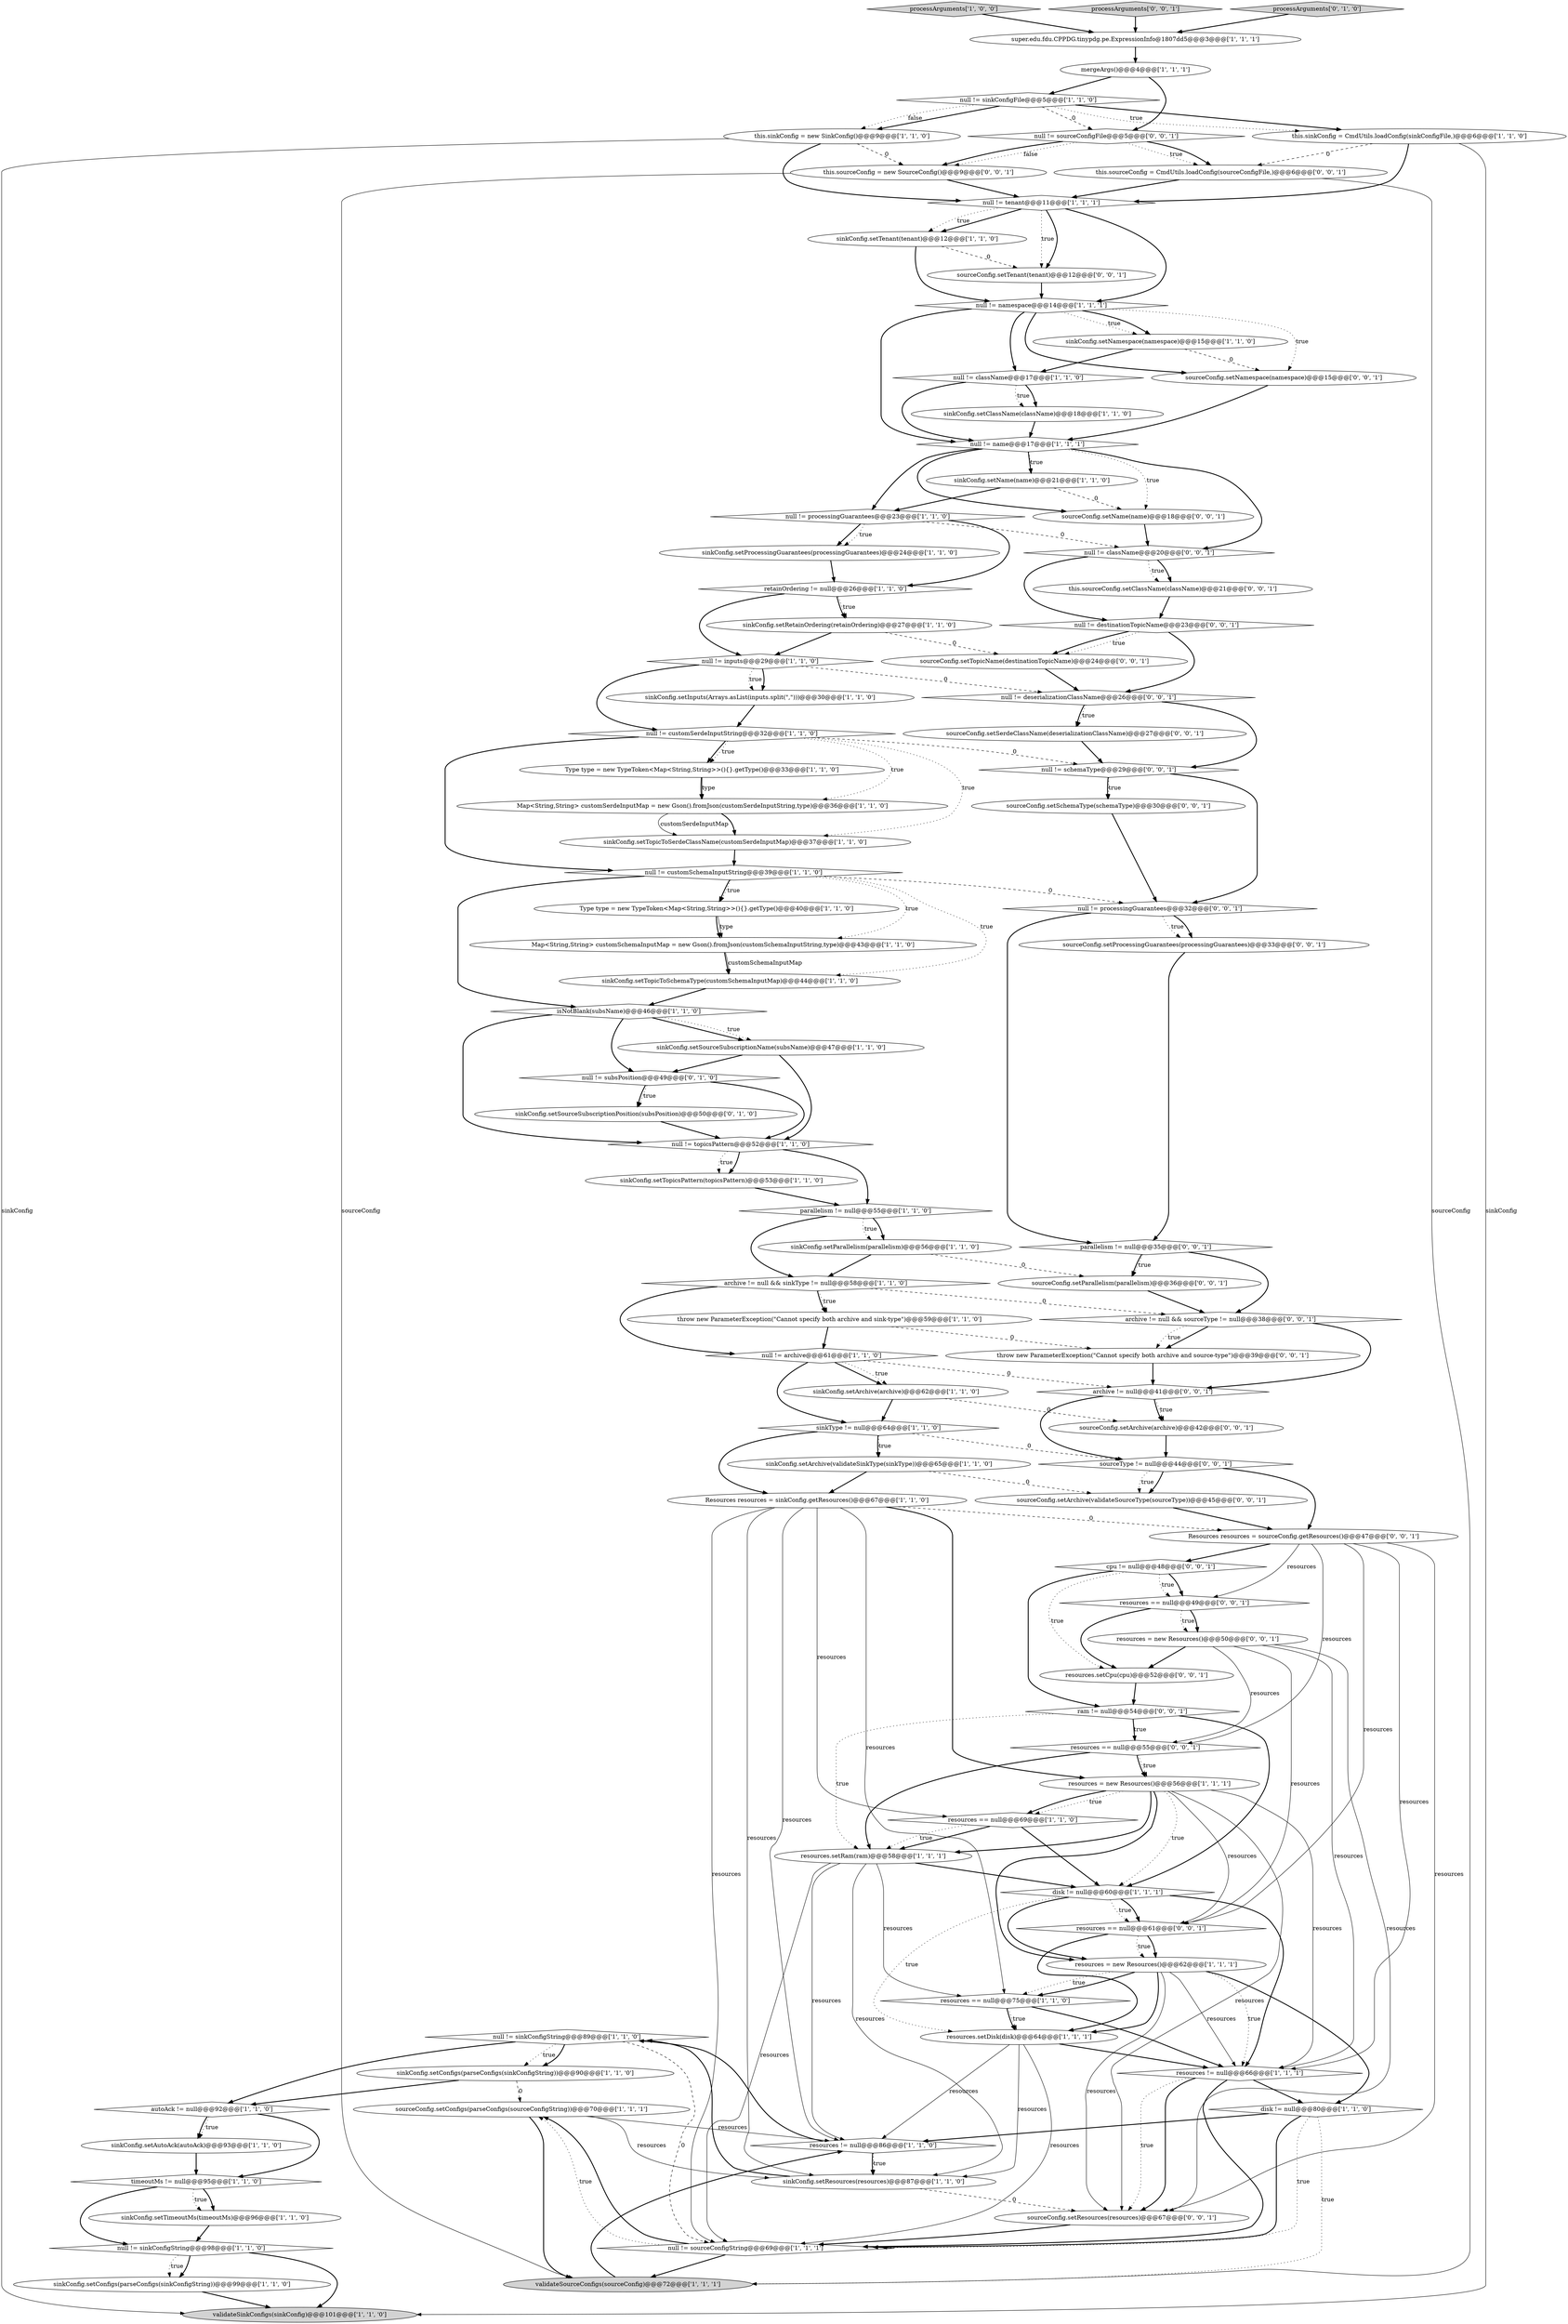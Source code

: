 digraph {
14 [style = filled, label = "null != sinkConfigString@@@89@@@['1', '1', '0']", fillcolor = white, shape = diamond image = "AAA0AAABBB1BBB"];
16 [style = filled, label = "null != sinkConfigString@@@98@@@['1', '1', '0']", fillcolor = white, shape = diamond image = "AAA0AAABBB1BBB"];
73 [style = filled, label = "resources = new Resources()@@@50@@@['0', '0', '1']", fillcolor = white, shape = ellipse image = "AAA0AAABBB3BBB"];
40 [style = filled, label = "resources != null@@@86@@@['1', '1', '0']", fillcolor = white, shape = diamond image = "AAA0AAABBB1BBB"];
36 [style = filled, label = "processArguments['1', '0', '0']", fillcolor = lightgray, shape = diamond image = "AAA0AAABBB1BBB"];
29 [style = filled, label = "disk != null@@@60@@@['1', '1', '1']", fillcolor = white, shape = diamond image = "AAA0AAABBB1BBB"];
17 [style = filled, label = "sinkConfig.setTopicsPattern(topicsPattern)@@@53@@@['1', '1', '0']", fillcolor = white, shape = ellipse image = "AAA0AAABBB1BBB"];
9 [style = filled, label = "throw new ParameterException(\"Cannot specify both archive and sink-type\")@@@59@@@['1', '1', '0']", fillcolor = white, shape = ellipse image = "AAA0AAABBB1BBB"];
13 [style = filled, label = "parallelism != null@@@55@@@['1', '1', '0']", fillcolor = white, shape = diamond image = "AAA0AAABBB1BBB"];
45 [style = filled, label = "sinkConfig.setNamespace(namespace)@@@15@@@['1', '1', '0']", fillcolor = white, shape = ellipse image = "AAA0AAABBB1BBB"];
81 [style = filled, label = "resources == null@@@49@@@['0', '0', '1']", fillcolor = white, shape = diamond image = "AAA0AAABBB3BBB"];
22 [style = filled, label = "null != customSchemaInputString@@@39@@@['1', '1', '0']", fillcolor = white, shape = diamond image = "AAA0AAABBB1BBB"];
54 [style = filled, label = "sinkConfig.setAutoAck(autoAck)@@@93@@@['1', '1', '0']", fillcolor = white, shape = ellipse image = "AAA0AAABBB1BBB"];
99 [style = filled, label = "null != sourceConfigFile@@@5@@@['0', '0', '1']", fillcolor = white, shape = diamond image = "AAA0AAABBB3BBB"];
55 [style = filled, label = "Resources resources = sinkConfig.getResources()@@@67@@@['1', '1', '0']", fillcolor = white, shape = ellipse image = "AAA0AAABBB1BBB"];
59 [style = filled, label = "sinkConfig.setSourceSubscriptionName(subsName)@@@47@@@['1', '1', '0']", fillcolor = white, shape = ellipse image = "AAA0AAABBB1BBB"];
79 [style = filled, label = "resources.setCpu(cpu)@@@52@@@['0', '0', '1']", fillcolor = white, shape = ellipse image = "AAA0AAABBB3BBB"];
30 [style = filled, label = "sinkConfig.setArchive(validateSinkType(sinkType))@@@65@@@['1', '1', '0']", fillcolor = white, shape = ellipse image = "AAA0AAABBB1BBB"];
69 [style = filled, label = "sourceConfig.setNamespace(namespace)@@@15@@@['0', '0', '1']", fillcolor = white, shape = ellipse image = "AAA0AAABBB3BBB"];
70 [style = filled, label = "processArguments['0', '0', '1']", fillcolor = lightgray, shape = diamond image = "AAA0AAABBB3BBB"];
100 [style = filled, label = "archive != null@@@41@@@['0', '0', '1']", fillcolor = white, shape = diamond image = "AAA0AAABBB3BBB"];
3 [style = filled, label = "sinkConfig.setRetainOrdering(retainOrdering)@@@27@@@['1', '1', '0']", fillcolor = white, shape = ellipse image = "AAA0AAABBB1BBB"];
52 [style = filled, label = "resources.setDisk(disk)@@@64@@@['1', '1', '1']", fillcolor = white, shape = ellipse image = "AAA0AAABBB1BBB"];
2 [style = filled, label = "sinkType != null@@@64@@@['1', '1', '0']", fillcolor = white, shape = diamond image = "AAA0AAABBB1BBB"];
85 [style = filled, label = "this.sourceConfig.setClassName(className)@@@21@@@['0', '0', '1']", fillcolor = white, shape = ellipse image = "AAA0AAABBB3BBB"];
91 [style = filled, label = "sourceConfig.setTopicName(destinationTopicName)@@@24@@@['0', '0', '1']", fillcolor = white, shape = ellipse image = "AAA0AAABBB3BBB"];
20 [style = filled, label = "resources != null@@@66@@@['1', '1', '1']", fillcolor = white, shape = diamond image = "AAA0AAABBB1BBB"];
37 [style = filled, label = "null != tenant@@@11@@@['1', '1', '1']", fillcolor = white, shape = diamond image = "AAA0AAABBB1BBB"];
32 [style = filled, label = "super.edu.fdu.CPPDG.tinypdg.pe.ExpressionInfo@1807dd5@@@3@@@['1', '1', '1']", fillcolor = white, shape = ellipse image = "AAA0AAABBB1BBB"];
57 [style = filled, label = "null != topicsPattern@@@52@@@['1', '1', '0']", fillcolor = white, shape = diamond image = "AAA0AAABBB1BBB"];
60 [style = filled, label = "Map<String,String> customSchemaInputMap = new Gson().fromJson(customSchemaInputString,type)@@@43@@@['1', '1', '0']", fillcolor = white, shape = ellipse image = "AAA0AAABBB1BBB"];
84 [style = filled, label = "Resources resources = sourceConfig.getResources()@@@47@@@['0', '0', '1']", fillcolor = white, shape = ellipse image = "AAA0AAABBB3BBB"];
10 [style = filled, label = "sinkConfig.setClassName(className)@@@18@@@['1', '1', '0']", fillcolor = white, shape = ellipse image = "AAA0AAABBB1BBB"];
90 [style = filled, label = "null != className@@@20@@@['0', '0', '1']", fillcolor = white, shape = diamond image = "AAA0AAABBB3BBB"];
43 [style = filled, label = "mergeArgs()@@@4@@@['1', '1', '1']", fillcolor = white, shape = ellipse image = "AAA0AAABBB1BBB"];
53 [style = filled, label = "validateSinkConfigs(sinkConfig)@@@101@@@['1', '1', '0']", fillcolor = lightgray, shape = ellipse image = "AAA0AAABBB1BBB"];
56 [style = filled, label = "sinkConfig.setName(name)@@@21@@@['1', '1', '0']", fillcolor = white, shape = ellipse image = "AAA0AAABBB1BBB"];
82 [style = filled, label = "sourceConfig.setTenant(tenant)@@@12@@@['0', '0', '1']", fillcolor = white, shape = ellipse image = "AAA0AAABBB3BBB"];
62 [style = filled, label = "null != customSerdeInputString@@@32@@@['1', '1', '0']", fillcolor = white, shape = diamond image = "AAA0AAABBB1BBB"];
88 [style = filled, label = "sourceConfig.setParallelism(parallelism)@@@36@@@['0', '0', '1']", fillcolor = white, shape = ellipse image = "AAA0AAABBB3BBB"];
80 [style = filled, label = "sourceConfig.setArchive(validateSourceType(sourceType))@@@45@@@['0', '0', '1']", fillcolor = white, shape = ellipse image = "AAA0AAABBB3BBB"];
8 [style = filled, label = "sinkConfig.setTopicToSerdeClassName(customSerdeInputMap)@@@37@@@['1', '1', '0']", fillcolor = white, shape = ellipse image = "AAA0AAABBB1BBB"];
34 [style = filled, label = "retainOrdering != null@@@26@@@['1', '1', '0']", fillcolor = white, shape = diamond image = "AAA0AAABBB1BBB"];
18 [style = filled, label = "null != sinkConfigFile@@@5@@@['1', '1', '0']", fillcolor = white, shape = diamond image = "AAA0AAABBB1BBB"];
78 [style = filled, label = "resources == null@@@61@@@['0', '0', '1']", fillcolor = white, shape = diamond image = "AAA0AAABBB3BBB"];
0 [style = filled, label = "Map<String,String> customSerdeInputMap = new Gson().fromJson(customSerdeInputString,type)@@@36@@@['1', '1', '0']", fillcolor = white, shape = ellipse image = "AAA0AAABBB1BBB"];
7 [style = filled, label = "sinkConfig.setConfigs(parseConfigs(sinkConfigString))@@@90@@@['1', '1', '0']", fillcolor = white, shape = ellipse image = "AAA0AAABBB1BBB"];
24 [style = filled, label = "isNotBlank(subsName)@@@46@@@['1', '1', '0']", fillcolor = white, shape = diamond image = "AAA0AAABBB1BBB"];
61 [style = filled, label = "Type type = new TypeToken<Map<String,String>>(){}.getType()@@@33@@@['1', '1', '0']", fillcolor = white, shape = ellipse image = "AAA0AAABBB1BBB"];
63 [style = filled, label = "Type type = new TypeToken<Map<String,String>>(){}.getType()@@@40@@@['1', '1', '0']", fillcolor = white, shape = ellipse image = "AAA0AAABBB1BBB"];
50 [style = filled, label = "sinkConfig.setConfigs(parseConfigs(sinkConfigString))@@@99@@@['1', '1', '0']", fillcolor = white, shape = ellipse image = "AAA0AAABBB1BBB"];
38 [style = filled, label = "resources.setRam(ram)@@@58@@@['1', '1', '1']", fillcolor = white, shape = ellipse image = "AAA0AAABBB1BBB"];
5 [style = filled, label = "disk != null@@@80@@@['1', '1', '0']", fillcolor = white, shape = diamond image = "AAA0AAABBB1BBB"];
48 [style = filled, label = "resources = new Resources()@@@62@@@['1', '1', '1']", fillcolor = white, shape = ellipse image = "AAA0AAABBB1BBB"];
44 [style = filled, label = "null != processingGuarantees@@@23@@@['1', '1', '0']", fillcolor = white, shape = diamond image = "AAA0AAABBB1BBB"];
15 [style = filled, label = "autoAck != null@@@92@@@['1', '1', '0']", fillcolor = white, shape = diamond image = "AAA0AAABBB1BBB"];
71 [style = filled, label = "sourceType != null@@@44@@@['0', '0', '1']", fillcolor = white, shape = diamond image = "AAA0AAABBB3BBB"];
47 [style = filled, label = "null != archive@@@61@@@['1', '1', '0']", fillcolor = white, shape = diamond image = "AAA0AAABBB1BBB"];
25 [style = filled, label = "sourceConfig.setConfigs(parseConfigs(sourceConfigString))@@@70@@@['1', '1', '1']", fillcolor = white, shape = ellipse image = "AAA0AAABBB1BBB"];
4 [style = filled, label = "null != className@@@17@@@['1', '1', '0']", fillcolor = white, shape = diamond image = "AAA0AAABBB1BBB"];
42 [style = filled, label = "sinkConfig.setInputs(Arrays.asList(inputs.split(\",\")))@@@30@@@['1', '1', '0']", fillcolor = white, shape = ellipse image = "AAA0AAABBB1BBB"];
93 [style = filled, label = "null != deserializationClassName@@@26@@@['0', '0', '1']", fillcolor = white, shape = diamond image = "AAA0AAABBB3BBB"];
98 [style = filled, label = "this.sourceConfig = new SourceConfig()@@@9@@@['0', '0', '1']", fillcolor = white, shape = ellipse image = "AAA0AAABBB3BBB"];
64 [style = filled, label = "null != subsPosition@@@49@@@['0', '1', '0']", fillcolor = white, shape = diamond image = "AAA1AAABBB2BBB"];
12 [style = filled, label = "null != inputs@@@29@@@['1', '1', '0']", fillcolor = white, shape = diamond image = "AAA0AAABBB1BBB"];
35 [style = filled, label = "archive != null && sinkType != null@@@58@@@['1', '1', '0']", fillcolor = white, shape = diamond image = "AAA0AAABBB1BBB"];
49 [style = filled, label = "sinkConfig.setTimeoutMs(timeoutMs)@@@96@@@['1', '1', '0']", fillcolor = white, shape = ellipse image = "AAA0AAABBB1BBB"];
74 [style = filled, label = "sourceConfig.setSerdeClassName(deserializationClassName)@@@27@@@['0', '0', '1']", fillcolor = white, shape = ellipse image = "AAA0AAABBB3BBB"];
95 [style = filled, label = "sourceConfig.setSchemaType(schemaType)@@@30@@@['0', '0', '1']", fillcolor = white, shape = ellipse image = "AAA0AAABBB3BBB"];
51 [style = filled, label = "sinkConfig.setTopicToSchemaType(customSchemaInputMap)@@@44@@@['1', '1', '0']", fillcolor = white, shape = ellipse image = "AAA0AAABBB1BBB"];
39 [style = filled, label = "sinkConfig.setArchive(archive)@@@62@@@['1', '1', '0']", fillcolor = white, shape = ellipse image = "AAA0AAABBB1BBB"];
26 [style = filled, label = "null != namespace@@@14@@@['1', '1', '1']", fillcolor = white, shape = diamond image = "AAA0AAABBB1BBB"];
31 [style = filled, label = "resources == null@@@75@@@['1', '1', '0']", fillcolor = white, shape = diamond image = "AAA0AAABBB1BBB"];
86 [style = filled, label = "null != destinationTopicName@@@23@@@['0', '0', '1']", fillcolor = white, shape = diamond image = "AAA0AAABBB3BBB"];
21 [style = filled, label = "sinkConfig.setTenant(tenant)@@@12@@@['1', '1', '0']", fillcolor = white, shape = ellipse image = "AAA0AAABBB1BBB"];
67 [style = filled, label = "sourceConfig.setResources(resources)@@@67@@@['0', '0', '1']", fillcolor = white, shape = ellipse image = "AAA0AAABBB3BBB"];
89 [style = filled, label = "throw new ParameterException(\"Cannot specify both archive and source-type\")@@@39@@@['0', '0', '1']", fillcolor = white, shape = ellipse image = "AAA0AAABBB3BBB"];
87 [style = filled, label = "this.sourceConfig = CmdUtils.loadConfig(sourceConfigFile,)@@@6@@@['0', '0', '1']", fillcolor = white, shape = ellipse image = "AAA0AAABBB3BBB"];
23 [style = filled, label = "resources == null@@@69@@@['1', '1', '0']", fillcolor = white, shape = diamond image = "AAA0AAABBB1BBB"];
83 [style = filled, label = "null != processingGuarantees@@@32@@@['0', '0', '1']", fillcolor = white, shape = diamond image = "AAA0AAABBB3BBB"];
41 [style = filled, label = "null != sourceConfigString@@@69@@@['1', '1', '1']", fillcolor = white, shape = diamond image = "AAA0AAABBB1BBB"];
96 [style = filled, label = "archive != null && sourceType != null@@@38@@@['0', '0', '1']", fillcolor = white, shape = diamond image = "AAA0AAABBB3BBB"];
92 [style = filled, label = "cpu != null@@@48@@@['0', '0', '1']", fillcolor = white, shape = diamond image = "AAA0AAABBB3BBB"];
28 [style = filled, label = "this.sinkConfig = new SinkConfig()@@@9@@@['1', '1', '0']", fillcolor = white, shape = ellipse image = "AAA0AAABBB1BBB"];
65 [style = filled, label = "processArguments['0', '1', '0']", fillcolor = lightgray, shape = diamond image = "AAA0AAABBB2BBB"];
33 [style = filled, label = "sinkConfig.setResources(resources)@@@87@@@['1', '1', '0']", fillcolor = white, shape = ellipse image = "AAA0AAABBB1BBB"];
72 [style = filled, label = "resources == null@@@55@@@['0', '0', '1']", fillcolor = white, shape = diamond image = "AAA0AAABBB3BBB"];
68 [style = filled, label = "sourceConfig.setProcessingGuarantees(processingGuarantees)@@@33@@@['0', '0', '1']", fillcolor = white, shape = ellipse image = "AAA0AAABBB3BBB"];
27 [style = filled, label = "sinkConfig.setParallelism(parallelism)@@@56@@@['1', '1', '0']", fillcolor = white, shape = ellipse image = "AAA0AAABBB1BBB"];
58 [style = filled, label = "this.sinkConfig = CmdUtils.loadConfig(sinkConfigFile,)@@@6@@@['1', '1', '0']", fillcolor = white, shape = ellipse image = "AAA0AAABBB1BBB"];
46 [style = filled, label = "sinkConfig.setProcessingGuarantees(processingGuarantees)@@@24@@@['1', '1', '0']", fillcolor = white, shape = ellipse image = "AAA0AAABBB1BBB"];
11 [style = filled, label = "timeoutMs != null@@@95@@@['1', '1', '0']", fillcolor = white, shape = diamond image = "AAA0AAABBB1BBB"];
76 [style = filled, label = "ram != null@@@54@@@['0', '0', '1']", fillcolor = white, shape = diamond image = "AAA0AAABBB3BBB"];
77 [style = filled, label = "sourceConfig.setName(name)@@@18@@@['0', '0', '1']", fillcolor = white, shape = ellipse image = "AAA0AAABBB3BBB"];
75 [style = filled, label = "sourceConfig.setArchive(archive)@@@42@@@['0', '0', '1']", fillcolor = white, shape = ellipse image = "AAA0AAABBB3BBB"];
94 [style = filled, label = "null != schemaType@@@29@@@['0', '0', '1']", fillcolor = white, shape = diamond image = "AAA0AAABBB3BBB"];
6 [style = filled, label = "validateSourceConfigs(sourceConfig)@@@72@@@['1', '1', '1']", fillcolor = lightgray, shape = ellipse image = "AAA0AAABBB1BBB"];
66 [style = filled, label = "sinkConfig.setSourceSubscriptionPosition(subsPosition)@@@50@@@['0', '1', '0']", fillcolor = white, shape = ellipse image = "AAA1AAABBB2BBB"];
19 [style = filled, label = "null != name@@@17@@@['1', '1', '1']", fillcolor = white, shape = diamond image = "AAA0AAABBB1BBB"];
1 [style = filled, label = "resources = new Resources()@@@56@@@['1', '1', '1']", fillcolor = white, shape = ellipse image = "AAA0AAABBB1BBB"];
97 [style = filled, label = "parallelism != null@@@35@@@['0', '0', '1']", fillcolor = white, shape = diamond image = "AAA0AAABBB3BBB"];
84->81 [style = solid, label="resources"];
24->57 [style = bold, label=""];
65->32 [style = bold, label=""];
96->100 [style = bold, label=""];
83->68 [style = dotted, label="true"];
75->71 [style = bold, label=""];
67->41 [style = bold, label=""];
62->61 [style = dotted, label="true"];
59->64 [style = bold, label=""];
83->68 [style = bold, label=""];
22->24 [style = bold, label=""];
57->17 [style = bold, label=""];
64->57 [style = bold, label=""];
22->51 [style = dotted, label="true"];
48->20 [style = dotted, label="true"];
72->1 [style = dotted, label="true"];
20->67 [style = dotted, label="true"];
2->71 [style = dashed, label="0"];
41->25 [style = dotted, label="true"];
25->33 [style = solid, label="resources"];
97->88 [style = dotted, label="true"];
20->67 [style = bold, label=""];
81->73 [style = dotted, label="true"];
56->77 [style = dashed, label="0"];
0->8 [style = bold, label=""];
11->16 [style = bold, label=""];
14->7 [style = dotted, label="true"];
1->23 [style = bold, label=""];
15->54 [style = bold, label=""];
30->55 [style = bold, label=""];
58->37 [style = bold, label=""];
86->91 [style = dotted, label="true"];
60->51 [style = solid, label="customSchemaInputMap"];
18->28 [style = bold, label=""];
7->25 [style = dashed, label="0"];
45->69 [style = dashed, label="0"];
11->49 [style = bold, label=""];
44->34 [style = bold, label=""];
78->48 [style = bold, label=""];
58->53 [style = solid, label="sinkConfig"];
4->19 [style = bold, label=""];
40->33 [style = dotted, label="true"];
55->1 [style = bold, label=""];
47->100 [style = dashed, label="0"];
50->53 [style = bold, label=""];
21->26 [style = bold, label=""];
17->13 [style = bold, label=""];
88->96 [style = bold, label=""];
71->80 [style = bold, label=""];
55->23 [style = solid, label="resources"];
73->78 [style = solid, label="resources"];
84->72 [style = solid, label="resources"];
23->38 [style = bold, label=""];
18->99 [style = dashed, label="0"];
21->82 [style = dashed, label="0"];
94->95 [style = dotted, label="true"];
80->84 [style = bold, label=""];
55->33 [style = solid, label="resources"];
48->31 [style = dotted, label="true"];
1->67 [style = solid, label="resources"];
19->56 [style = dotted, label="true"];
1->20 [style = solid, label="resources"];
90->86 [style = bold, label=""];
35->96 [style = dashed, label="0"];
55->84 [style = dashed, label="0"];
23->29 [style = bold, label=""];
31->52 [style = dotted, label="true"];
14->41 [style = dashed, label="0"];
5->41 [style = bold, label=""];
14->7 [style = bold, label=""];
44->46 [style = bold, label=""];
1->29 [style = dotted, label="true"];
77->90 [style = bold, label=""];
16->50 [style = bold, label=""];
84->78 [style = solid, label="resources"];
61->0 [style = solid, label="type"];
47->39 [style = bold, label=""];
26->4 [style = bold, label=""];
99->98 [style = dotted, label="false"];
13->35 [style = bold, label=""];
51->24 [style = bold, label=""];
26->45 [style = dotted, label="true"];
61->0 [style = bold, label=""];
16->53 [style = bold, label=""];
78->48 [style = dotted, label="true"];
1->23 [style = dotted, label="true"];
18->28 [style = dotted, label="false"];
26->19 [style = bold, label=""];
38->33 [style = solid, label="resources"];
73->72 [style = solid, label="resources"];
12->42 [style = bold, label=""];
37->21 [style = bold, label=""];
29->48 [style = bold, label=""];
78->52 [style = bold, label=""];
98->6 [style = solid, label="sourceConfig"];
13->27 [style = bold, label=""];
43->99 [style = bold, label=""];
1->78 [style = solid, label="resources"];
100->71 [style = bold, label=""];
47->39 [style = dotted, label="true"];
8->22 [style = bold, label=""];
19->56 [style = bold, label=""];
62->94 [style = dashed, label="0"];
26->45 [style = bold, label=""];
26->69 [style = bold, label=""];
13->27 [style = dotted, label="true"];
72->38 [style = bold, label=""];
22->60 [style = dotted, label="true"];
35->9 [style = dotted, label="true"];
43->18 [style = bold, label=""];
19->77 [style = dotted, label="true"];
35->9 [style = bold, label=""];
35->47 [style = bold, label=""];
37->82 [style = bold, label=""];
45->4 [style = bold, label=""];
56->44 [style = bold, label=""];
89->100 [style = bold, label=""];
57->17 [style = dotted, label="true"];
55->31 [style = solid, label="resources"];
49->16 [style = bold, label=""];
92->76 [style = bold, label=""];
76->29 [style = bold, label=""];
16->50 [style = dotted, label="true"];
46->34 [style = bold, label=""];
44->90 [style = dashed, label="0"];
20->5 [style = bold, label=""];
90->85 [style = dotted, label="true"];
100->75 [style = dotted, label="true"];
12->62 [style = bold, label=""];
2->55 [style = bold, label=""];
19->44 [style = bold, label=""];
62->22 [style = bold, label=""];
96->89 [style = bold, label=""];
100->75 [style = bold, label=""];
40->33 [style = bold, label=""];
18->58 [style = dotted, label="true"];
22->63 [style = dotted, label="true"];
98->37 [style = bold, label=""];
2->30 [style = dotted, label="true"];
37->26 [style = bold, label=""];
95->83 [style = bold, label=""];
52->40 [style = solid, label="resources"];
48->5 [style = bold, label=""];
97->96 [style = bold, label=""];
76->38 [style = dotted, label="true"];
28->53 [style = solid, label="sinkConfig"];
93->74 [style = dotted, label="true"];
92->79 [style = dotted, label="true"];
0->8 [style = solid, label="customSerdeInputMap"];
48->52 [style = bold, label=""];
57->13 [style = bold, label=""];
87->6 [style = solid, label="sourceConfig"];
84->20 [style = solid, label="resources"];
60->51 [style = bold, label=""];
74->94 [style = bold, label=""];
38->31 [style = solid, label="resources"];
62->0 [style = dotted, label="true"];
15->11 [style = bold, label=""];
3->12 [style = bold, label=""];
82->26 [style = bold, label=""];
12->42 [style = dotted, label="true"];
81->73 [style = bold, label=""];
73->67 [style = solid, label="resources"];
31->20 [style = bold, label=""];
92->81 [style = bold, label=""];
9->47 [style = bold, label=""];
34->3 [style = dotted, label="true"];
69->19 [style = bold, label=""];
33->14 [style = bold, label=""];
4->10 [style = bold, label=""];
36->32 [style = bold, label=""];
93->94 [style = bold, label=""];
94->83 [style = bold, label=""];
99->87 [style = dotted, label="true"];
7->15 [style = bold, label=""];
24->59 [style = bold, label=""];
52->33 [style = solid, label="resources"];
23->38 [style = dotted, label="true"];
15->54 [style = dotted, label="true"];
52->41 [style = solid, label="resources"];
27->88 [style = dashed, label="0"];
93->74 [style = bold, label=""];
14->15 [style = bold, label=""];
83->97 [style = bold, label=""];
5->40 [style = bold, label=""];
25->6 [style = bold, label=""];
86->91 [style = bold, label=""];
48->67 [style = solid, label="resources"];
59->57 [style = bold, label=""];
1->48 [style = bold, label=""];
52->20 [style = bold, label=""];
24->64 [style = bold, label=""];
29->20 [style = bold, label=""];
70->32 [style = bold, label=""];
44->46 [style = dotted, label="true"];
3->91 [style = dashed, label="0"];
22->63 [style = bold, label=""];
38->41 [style = solid, label="resources"];
32->43 [style = bold, label=""];
99->98 [style = bold, label=""];
19->77 [style = bold, label=""];
64->66 [style = dotted, label="true"];
64->66 [style = bold, label=""];
31->52 [style = bold, label=""];
39->2 [style = bold, label=""];
41->6 [style = bold, label=""];
41->25 [style = bold, label=""];
72->1 [style = bold, label=""];
55->40 [style = solid, label="resources"];
4->10 [style = dotted, label="true"];
29->52 [style = dotted, label="true"];
38->29 [style = bold, label=""];
33->67 [style = dashed, label="0"];
37->82 [style = dotted, label="true"];
29->78 [style = dotted, label="true"];
94->95 [style = bold, label=""];
92->81 [style = dotted, label="true"];
71->80 [style = dotted, label="true"];
24->59 [style = dotted, label="true"];
25->40 [style = solid, label="resources"];
62->61 [style = bold, label=""];
37->21 [style = dotted, label="true"];
58->87 [style = dashed, label="0"];
34->3 [style = bold, label=""];
19->90 [style = bold, label=""];
68->97 [style = bold, label=""];
63->60 [style = solid, label="type"];
71->84 [style = bold, label=""];
79->76 [style = bold, label=""];
76->72 [style = bold, label=""];
62->8 [style = dotted, label="true"];
38->40 [style = solid, label="resources"];
48->31 [style = bold, label=""];
10->19 [style = bold, label=""];
27->35 [style = bold, label=""];
54->11 [style = bold, label=""];
22->83 [style = dashed, label="0"];
5->6 [style = dotted, label="true"];
26->69 [style = dotted, label="true"];
73->20 [style = solid, label="resources"];
76->72 [style = dotted, label="true"];
97->88 [style = bold, label=""];
47->2 [style = bold, label=""];
40->14 [style = bold, label=""];
55->41 [style = solid, label="resources"];
12->93 [style = dashed, label="0"];
39->75 [style = dashed, label="0"];
90->85 [style = bold, label=""];
29->78 [style = bold, label=""];
28->37 [style = bold, label=""];
87->37 [style = bold, label=""];
9->89 [style = dashed, label="0"];
34->12 [style = bold, label=""];
84->67 [style = solid, label="resources"];
20->41 [style = bold, label=""];
2->30 [style = bold, label=""];
81->79 [style = bold, label=""];
84->92 [style = bold, label=""];
1->38 [style = bold, label=""];
96->89 [style = dotted, label="true"];
30->80 [style = dashed, label="0"];
91->93 [style = bold, label=""];
28->98 [style = dashed, label="0"];
73->79 [style = bold, label=""];
5->41 [style = dotted, label="true"];
42->62 [style = bold, label=""];
48->20 [style = solid, label="resources"];
86->93 [style = bold, label=""];
11->49 [style = dotted, label="true"];
18->58 [style = bold, label=""];
63->60 [style = bold, label=""];
99->87 [style = bold, label=""];
6->40 [style = bold, label=""];
66->57 [style = bold, label=""];
85->86 [style = bold, label=""];
}
